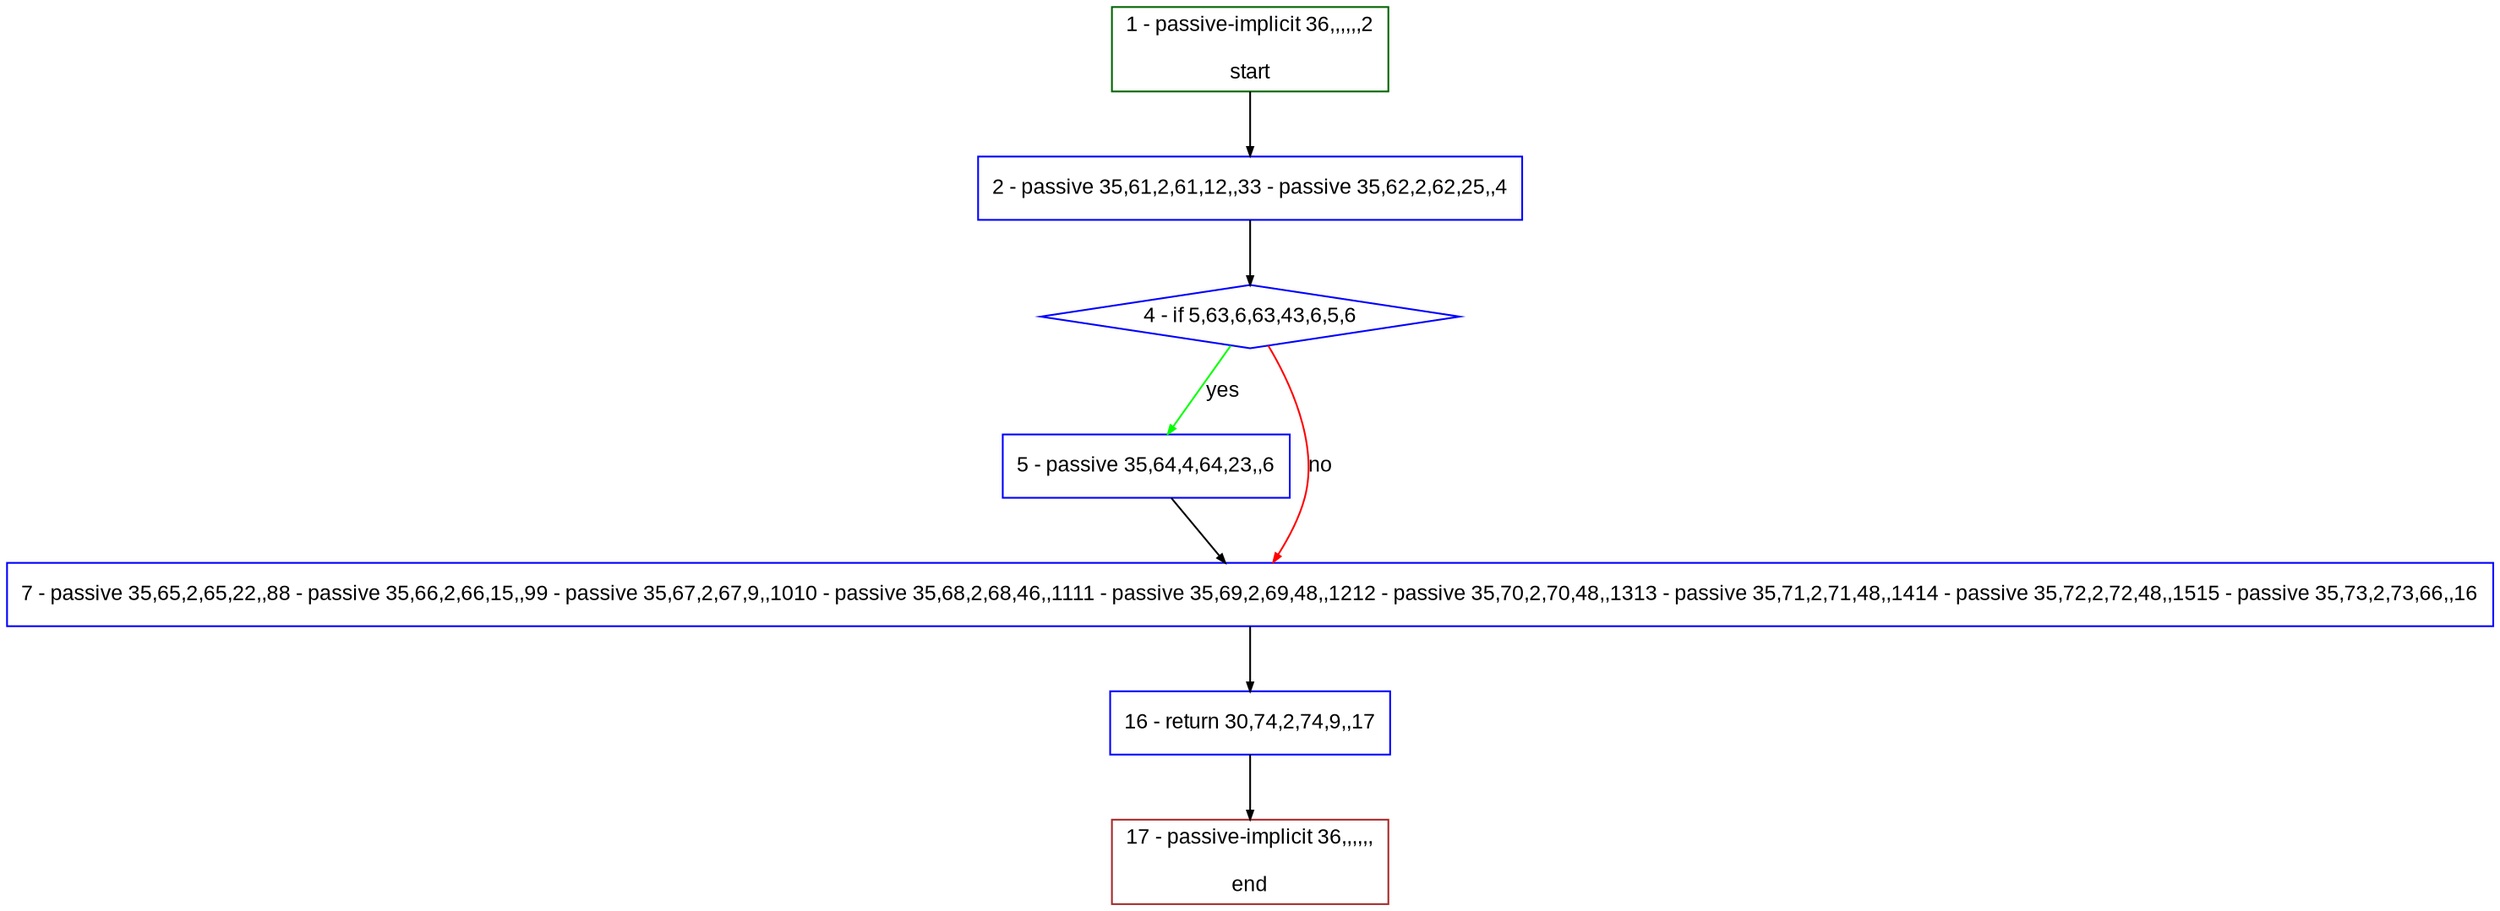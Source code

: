 digraph "" {
  graph [pack="true", label="", fontsize="12", packmode="clust", fontname="Arial", fillcolor="#FFFFCC", bgcolor="white", style="rounded,filled", compound="true"];
  node [node_initialized="no", label="", color="grey", fontsize="12", fillcolor="white", fontname="Arial", style="filled", shape="rectangle", compound="true", fixedsize="false"];
  edge [fontcolor="black", arrowhead="normal", arrowtail="none", arrowsize="0.5", ltail="", label="", color="black", fontsize="12", lhead="", fontname="Arial", dir="forward", compound="true"];
  __N1 [label="2 - passive 35,61,2,61,12,,33 - passive 35,62,2,62,25,,4", color="#0000ff", fillcolor="#ffffff", style="filled", shape="box"];
  __N2 [label="1 - passive-implicit 36,,,,,,2\n\nstart", color="#006400", fillcolor="#ffffff", style="filled", shape="box"];
  __N3 [label="4 - if 5,63,6,63,43,6,5,6", color="#0000ff", fillcolor="#ffffff", style="filled", shape="diamond"];
  __N4 [label="5 - passive 35,64,4,64,23,,6", color="#0000ff", fillcolor="#ffffff", style="filled", shape="box"];
  __N5 [label="7 - passive 35,65,2,65,22,,88 - passive 35,66,2,66,15,,99 - passive 35,67,2,67,9,,1010 - passive 35,68,2,68,46,,1111 - passive 35,69,2,69,48,,1212 - passive 35,70,2,70,48,,1313 - passive 35,71,2,71,48,,1414 - passive 35,72,2,72,48,,1515 - passive 35,73,2,73,66,,16", color="#0000ff", fillcolor="#ffffff", style="filled", shape="box"];
  __N6 [label="16 - return 30,74,2,74,9,,17", color="#0000ff", fillcolor="#ffffff", style="filled", shape="box"];
  __N7 [label="17 - passive-implicit 36,,,,,,\n\nend", color="#a52a2a", fillcolor="#ffffff", style="filled", shape="box"];
  __N2 -> __N1 [arrowhead="normal", arrowtail="none", color="#000000", label="", dir="forward"];
  __N1 -> __N3 [arrowhead="normal", arrowtail="none", color="#000000", label="", dir="forward"];
  __N3 -> __N4 [arrowhead="normal", arrowtail="none", color="#00ff00", label="yes", dir="forward"];
  __N3 -> __N5 [arrowhead="normal", arrowtail="none", color="#ff0000", label="no", dir="forward"];
  __N4 -> __N5 [arrowhead="normal", arrowtail="none", color="#000000", label="", dir="forward"];
  __N5 -> __N6 [arrowhead="normal", arrowtail="none", color="#000000", label="", dir="forward"];
  __N6 -> __N7 [arrowhead="normal", arrowtail="none", color="#000000", label="", dir="forward"];
}
